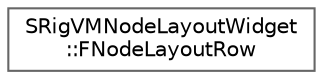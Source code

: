 digraph "Graphical Class Hierarchy"
{
 // INTERACTIVE_SVG=YES
 // LATEX_PDF_SIZE
  bgcolor="transparent";
  edge [fontname=Helvetica,fontsize=10,labelfontname=Helvetica,labelfontsize=10];
  node [fontname=Helvetica,fontsize=10,shape=box,height=0.2,width=0.4];
  rankdir="LR";
  Node0 [id="Node000000",label="SRigVMNodeLayoutWidget\l::FNodeLayoutRow",height=0.2,width=0.4,color="grey40", fillcolor="white", style="filled",URL="$de/d34/structSRigVMNodeLayoutWidget_1_1FNodeLayoutRow.html",tooltip=" "];
}
